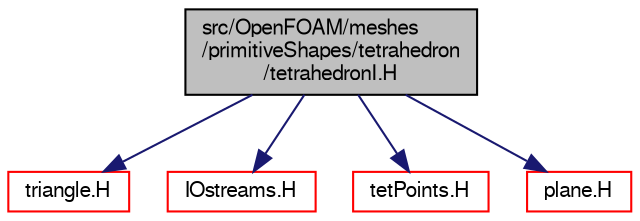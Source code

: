 digraph "src/OpenFOAM/meshes/primitiveShapes/tetrahedron/tetrahedronI.H"
{
  bgcolor="transparent";
  edge [fontname="FreeSans",fontsize="10",labelfontname="FreeSans",labelfontsize="10"];
  node [fontname="FreeSans",fontsize="10",shape=record];
  Node0 [label="src/OpenFOAM/meshes\l/primitiveShapes/tetrahedron\l/tetrahedronI.H",height=0.2,width=0.4,color="black", fillcolor="grey75", style="filled", fontcolor="black"];
  Node0 -> Node1 [color="midnightblue",fontsize="10",style="solid",fontname="FreeSans"];
  Node1 [label="triangle.H",height=0.2,width=0.4,color="red",URL="$a12104.html"];
  Node0 -> Node108 [color="midnightblue",fontsize="10",style="solid",fontname="FreeSans"];
  Node108 [label="IOstreams.H",height=0.2,width=0.4,color="red",URL="$a09104.html",tooltip="Useful combination of include files which define Sin, Sout and Serr and the use of IO streams general..."];
  Node0 -> Node116 [color="midnightblue",fontsize="10",style="solid",fontname="FreeSans"];
  Node116 [label="tetPoints.H",height=0.2,width=0.4,color="red",URL="$a12086.html"];
  Node0 -> Node158 [color="midnightblue",fontsize="10",style="solid",fontname="FreeSans"];
  Node158 [label="plane.H",height=0.2,width=0.4,color="red",URL="$a12056.html"];
}
